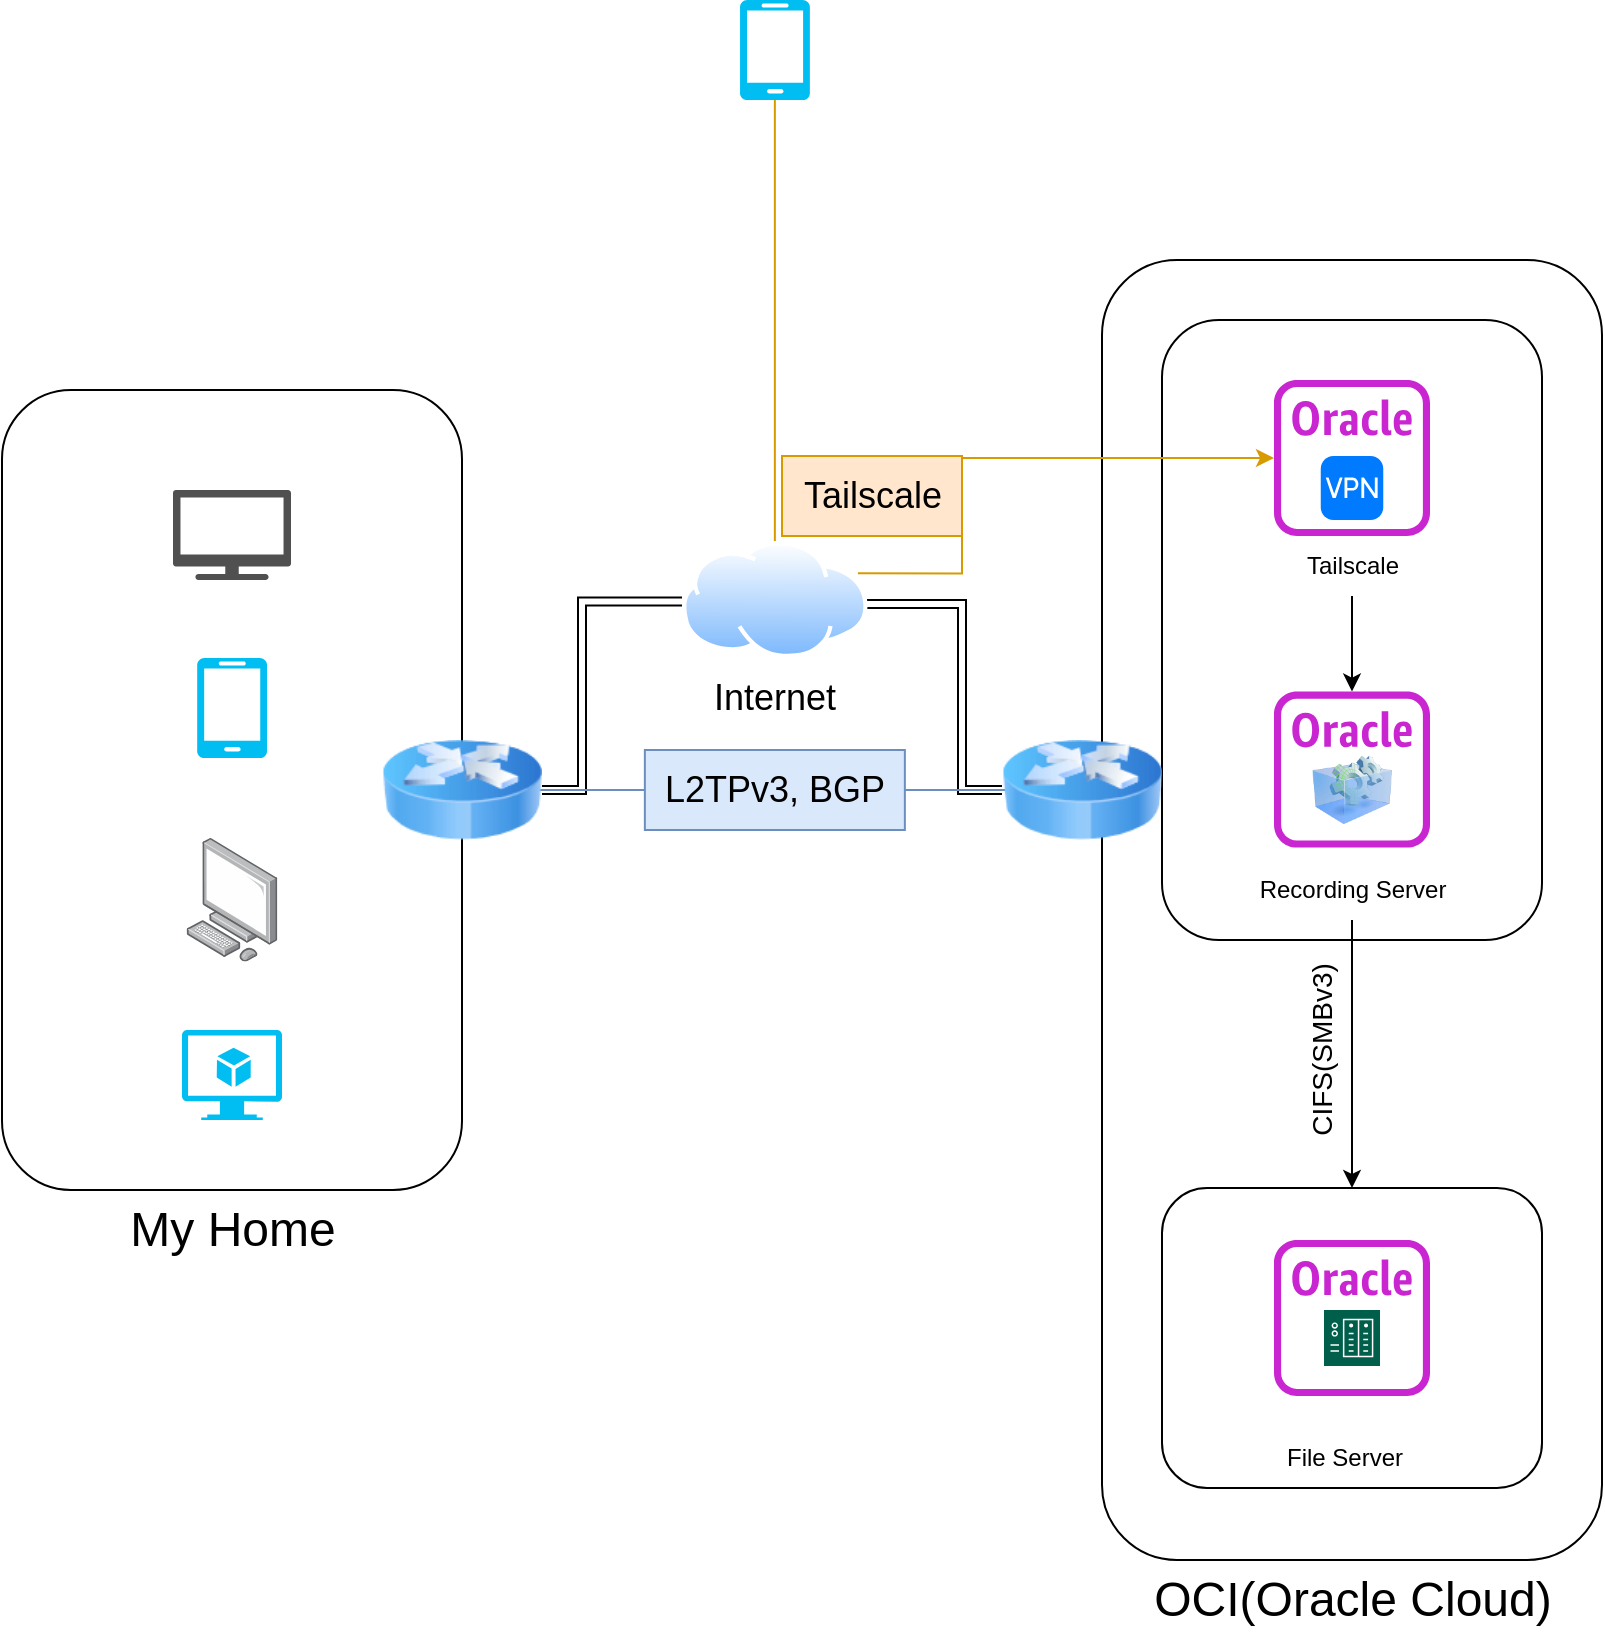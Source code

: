 <mxfile version="25.0.3">
  <diagram name="ページ1" id="riWY38oSEVMUgosHOF8L">
    <mxGraphModel dx="1515" dy="1756" grid="1" gridSize="10" guides="1" tooltips="1" connect="1" arrows="1" fold="1" page="1" pageScale="1" pageWidth="827" pageHeight="1169" math="0" shadow="0">
      <root>
        <mxCell id="0" />
        <mxCell id="1" parent="0" />
        <mxCell id="ayFKyODhTmOq1JHIImk2-12" value="" style="rounded=1;whiteSpace=wrap;html=1;" parent="1" vertex="1">
          <mxGeometry x="550" y="-20" width="250" height="650" as="geometry" />
        </mxCell>
        <mxCell id="ayFKyODhTmOq1JHIImk2-3" value="" style="rounded=1;whiteSpace=wrap;html=1;" parent="1" vertex="1">
          <mxGeometry y="45" width="230" height="400" as="geometry" />
        </mxCell>
        <mxCell id="ayFKyODhTmOq1JHIImk2-4" value="&lt;font style=&quot;font-size: 24px;&quot;&gt;My Home&lt;/font&gt;" style="text;html=1;align=center;verticalAlign=middle;resizable=0;points=[];autosize=1;strokeColor=none;fillColor=none;" parent="1" vertex="1">
          <mxGeometry x="50" y="445" width="130" height="40" as="geometry" />
        </mxCell>
        <mxCell id="ayFKyODhTmOq1JHIImk2-5" value="" style="rounded=1;whiteSpace=wrap;html=1;" parent="1" vertex="1">
          <mxGeometry x="580" y="10" width="190" height="310" as="geometry" />
        </mxCell>
        <mxCell id="ayFKyODhTmOq1JHIImk2-1" value="" style="sketch=0;outlineConnect=0;fontColor=#232F3E;gradientColor=none;fillColor=#C925D1;strokeColor=none;dashed=0;verticalLabelPosition=bottom;verticalAlign=top;align=center;html=1;fontSize=12;fontStyle=0;aspect=fixed;pointerEvents=1;shape=mxgraph.aws4.rds_oracle_instance_alt;" parent="1" vertex="1">
          <mxGeometry x="636" y="195.8" width="78" height="78" as="geometry" />
        </mxCell>
        <mxCell id="ayFKyODhTmOq1JHIImk2-7" style="edgeStyle=orthogonalEdgeStyle;rounded=0;orthogonalLoop=1;jettySize=auto;html=1;entryX=1;entryY=0.5;entryDx=0;entryDy=0;shape=link;exitX=0;exitY=0.5;exitDx=0;exitDy=0;exitPerimeter=0;" parent="1" edge="1" target="L0Lygmf6UdGT1wYShLKi-3">
          <mxGeometry relative="1" as="geometry">
            <mxPoint x="340" y="150.75" as="sourcePoint" />
            <mxPoint x="270" y="245" as="targetPoint" />
            <Array as="points">
              <mxPoint x="290" y="151" />
              <mxPoint x="290" y="245" />
              <mxPoint x="270" y="245" />
            </Array>
          </mxGeometry>
        </mxCell>
        <mxCell id="ayFKyODhTmOq1JHIImk2-38" value="" style="edgeStyle=orthogonalEdgeStyle;rounded=0;orthogonalLoop=1;jettySize=auto;html=1;fillColor=#dae8fc;strokeColor=#6c8ebf;" parent="1" source="ayFKyODhTmOq1JHIImk2-8" edge="1">
          <mxGeometry relative="1" as="geometry">
            <mxPoint x="245.2" y="245" as="targetPoint" />
          </mxGeometry>
        </mxCell>
        <mxCell id="ayFKyODhTmOq1JHIImk2-13" value="" style="rounded=1;whiteSpace=wrap;html=1;" parent="1" vertex="1">
          <mxGeometry x="580" y="444" width="190" height="150" as="geometry" />
        </mxCell>
        <mxCell id="ayFKyODhTmOq1JHIImk2-8" value="&lt;font style=&quot;font-size: 18px;&quot;&gt;L2TPv3, BGP&lt;/font&gt;" style="text;html=1;align=center;verticalAlign=middle;resizable=0;points=[];autosize=1;strokeColor=#6c8ebf;fillColor=#dae8fc;rotation=0;" parent="1" vertex="1">
          <mxGeometry x="321.43" y="225" width="130" height="40" as="geometry" />
        </mxCell>
        <mxCell id="ayFKyODhTmOq1JHIImk2-15" style="edgeStyle=orthogonalEdgeStyle;rounded=0;orthogonalLoop=1;jettySize=auto;html=1;entryX=0.5;entryY=0;entryDx=0;entryDy=0;" parent="1" source="ayFKyODhTmOq1JHIImk2-11" target="ayFKyODhTmOq1JHIImk2-13" edge="1">
          <mxGeometry relative="1" as="geometry" />
        </mxCell>
        <mxCell id="ayFKyODhTmOq1JHIImk2-11" value="Recording Server" style="text;html=1;align=center;verticalAlign=middle;resizable=0;points=[];autosize=1;strokeColor=none;fillColor=none;" parent="1" vertex="1">
          <mxGeometry x="615" y="280" width="120" height="30" as="geometry" />
        </mxCell>
        <mxCell id="ayFKyODhTmOq1JHIImk2-14" value="File Server" style="text;html=1;align=center;verticalAlign=middle;resizable=0;points=[];autosize=1;strokeColor=none;fillColor=none;" parent="1" vertex="1">
          <mxGeometry x="631" y="564" width="80" height="30" as="geometry" />
        </mxCell>
        <mxCell id="ayFKyODhTmOq1JHIImk2-16" value="&lt;font style=&quot;font-size: 14px;&quot;&gt;CIFS(SMBv3)&lt;/font&gt;" style="text;html=1;align=center;verticalAlign=middle;resizable=0;points=[];autosize=1;strokeColor=none;fillColor=none;rotation=-90;" parent="1" vertex="1">
          <mxGeometry x="605.2" y="360" width="110" height="30" as="geometry" />
        </mxCell>
        <mxCell id="ayFKyODhTmOq1JHIImk2-17" value="" style="sketch=0;pointerEvents=1;shadow=0;dashed=0;html=1;strokeColor=none;fillColor=#505050;labelPosition=center;verticalLabelPosition=bottom;verticalAlign=top;outlineConnect=0;align=center;shape=mxgraph.office.devices.tv;" parent="1" vertex="1">
          <mxGeometry x="85.5" y="95" width="59" height="45" as="geometry" />
        </mxCell>
        <mxCell id="ayFKyODhTmOq1JHIImk2-21" value="" style="verticalLabelPosition=bottom;html=1;verticalAlign=top;align=center;strokeColor=none;fillColor=#00BEF2;shape=mxgraph.azure.mobile;pointerEvents=1;" parent="1" vertex="1">
          <mxGeometry x="97.5" y="179" width="35" height="50" as="geometry" />
        </mxCell>
        <mxCell id="ayFKyODhTmOq1JHIImk2-22" value="" style="image;points=[];aspect=fixed;html=1;align=center;shadow=0;dashed=0;image=img/lib/allied_telesis/computer_and_terminals/Personal_Computer.svg;" parent="1" vertex="1">
          <mxGeometry x="92.2" y="269" width="45.6" height="61.8" as="geometry" />
        </mxCell>
        <mxCell id="ayFKyODhTmOq1JHIImk2-23" value="" style="verticalLabelPosition=bottom;html=1;verticalAlign=top;align=center;strokeColor=none;fillColor=#00BEF2;shape=mxgraph.azure.virtual_machine_feature;pointerEvents=1;" parent="1" vertex="1">
          <mxGeometry x="90" y="365" width="50" height="45" as="geometry" />
        </mxCell>
        <mxCell id="ayFKyODhTmOq1JHIImk2-27" value="" style="sketch=0;outlineConnect=0;fontColor=#232F3E;gradientColor=none;fillColor=#C925D1;strokeColor=none;dashed=0;verticalLabelPosition=bottom;verticalAlign=top;align=center;html=1;fontSize=12;fontStyle=0;aspect=fixed;pointerEvents=1;shape=mxgraph.aws4.rds_oracle_instance_alt;" parent="1" vertex="1">
          <mxGeometry x="636" y="40" width="78" height="78" as="geometry" />
        </mxCell>
        <mxCell id="ayFKyODhTmOq1JHIImk2-29" value="" style="edgeStyle=orthogonalEdgeStyle;rounded=0;orthogonalLoop=1;jettySize=auto;html=1;" parent="1" source="ayFKyODhTmOq1JHIImk2-28" target="ayFKyODhTmOq1JHIImk2-1" edge="1">
          <mxGeometry relative="1" as="geometry" />
        </mxCell>
        <mxCell id="ayFKyODhTmOq1JHIImk2-28" value="Tailscale" style="text;html=1;align=center;verticalAlign=middle;resizable=0;points=[];autosize=1;strokeColor=none;fillColor=none;" parent="1" vertex="1">
          <mxGeometry x="640" y="118" width="70" height="30" as="geometry" />
        </mxCell>
        <mxCell id="ayFKyODhTmOq1JHIImk2-31" value="&lt;font style=&quot;font-size: 24px;&quot;&gt;OCI(Oracle Cloud)&lt;/font&gt;" style="text;html=1;align=center;verticalAlign=middle;resizable=0;points=[];autosize=1;strokeColor=none;fillColor=none;" parent="1" vertex="1">
          <mxGeometry x="565" y="630" width="220" height="40" as="geometry" />
        </mxCell>
        <mxCell id="ayFKyODhTmOq1JHIImk2-34" value="" style="edgeStyle=orthogonalEdgeStyle;rounded=0;orthogonalLoop=1;jettySize=auto;html=1;entryX=0.996;entryY=0.538;entryDx=0;entryDy=0;entryPerimeter=0;shape=link;exitX=0;exitY=0.5;exitDx=0;exitDy=0;" parent="1" source="L0Lygmf6UdGT1wYShLKi-4" target="ayFKyODhTmOq1JHIImk2-25" edge="1">
          <mxGeometry relative="1" as="geometry">
            <mxPoint x="550" y="245" as="sourcePoint" />
            <mxPoint x="245" y="245" as="targetPoint" />
            <Array as="points">
              <mxPoint x="480" y="245" />
              <mxPoint x="480" y="152" />
            </Array>
          </mxGeometry>
        </mxCell>
        <mxCell id="ayFKyODhTmOq1JHIImk2-25" value="&lt;font style=&quot;font-size: 18px;&quot;&gt;Internet&lt;/font&gt;" style="image;aspect=fixed;perimeter=ellipsePerimeter;html=1;align=center;shadow=0;dashed=0;spacingTop=3;image=img/lib/active_directory/internet_cloud.svg;" parent="1" vertex="1">
          <mxGeometry x="340" y="120.5" width="92.86" height="58.5" as="geometry" />
        </mxCell>
        <mxCell id="ayFKyODhTmOq1JHIImk2-37" style="edgeStyle=orthogonalEdgeStyle;rounded=0;orthogonalLoop=1;jettySize=auto;html=1;entryX=0.127;entryY=0.5;entryDx=0;entryDy=0;entryPerimeter=0;fillColor=#dae8fc;strokeColor=#6c8ebf;" parent="1" source="ayFKyODhTmOq1JHIImk2-8" edge="1">
          <mxGeometry relative="1" as="geometry">
            <mxPoint x="557.01" y="245" as="targetPoint" />
          </mxGeometry>
        </mxCell>
        <mxCell id="ayFKyODhTmOq1JHIImk2-40" style="edgeStyle=orthogonalEdgeStyle;rounded=0;orthogonalLoop=1;jettySize=auto;html=1;entryX=0.5;entryY=0;entryDx=0;entryDy=0;fillColor=#ffe6cc;strokeColor=#d79b00;endArrow=none;endFill=0;" parent="1" source="ayFKyODhTmOq1JHIImk2-39" target="ayFKyODhTmOq1JHIImk2-25" edge="1">
          <mxGeometry relative="1" as="geometry" />
        </mxCell>
        <mxCell id="ayFKyODhTmOq1JHIImk2-39" value="" style="verticalLabelPosition=bottom;html=1;verticalAlign=top;align=center;strokeColor=none;fillColor=#00BEF2;shape=mxgraph.azure.mobile;pointerEvents=1;" parent="1" vertex="1">
          <mxGeometry x="368.93" y="-150" width="35" height="50" as="geometry" />
        </mxCell>
        <mxCell id="ayFKyODhTmOq1JHIImk2-42" value="&lt;font style=&quot;font-size: 18px;&quot;&gt;Tailscale&lt;/font&gt;" style="text;html=1;align=center;verticalAlign=middle;resizable=0;points=[];autosize=1;strokeColor=#d79b00;fillColor=#ffe6cc;rotation=0;" parent="1" vertex="1">
          <mxGeometry x="390" y="78" width="90" height="40" as="geometry" />
        </mxCell>
        <mxCell id="ayFKyODhTmOq1JHIImk2-41" style="edgeStyle=orthogonalEdgeStyle;rounded=0;orthogonalLoop=1;jettySize=auto;html=1;exitX=1;exitY=0.25;exitDx=0;exitDy=0;fillColor=#ffe6cc;strokeColor=#d79b00;" parent="1" source="ayFKyODhTmOq1JHIImk2-25" target="ayFKyODhTmOq1JHIImk2-27" edge="1">
          <mxGeometry relative="1" as="geometry">
            <Array as="points">
              <mxPoint x="480" y="137" />
              <mxPoint x="480" y="79" />
            </Array>
          </mxGeometry>
        </mxCell>
        <mxCell id="L0Lygmf6UdGT1wYShLKi-3" value="" style="image;html=1;image=img/lib/clip_art/networking/Router_Icon_128x128.png" vertex="1" parent="1">
          <mxGeometry x="190" y="205" width="80" height="80" as="geometry" />
        </mxCell>
        <mxCell id="L0Lygmf6UdGT1wYShLKi-4" value="" style="image;html=1;image=img/lib/clip_art/networking/Router_Icon_128x128.png" vertex="1" parent="1">
          <mxGeometry x="500" y="205" width="80" height="80" as="geometry" />
        </mxCell>
        <mxCell id="L0Lygmf6UdGT1wYShLKi-5" value="" style="sketch=0;pointerEvents=1;shadow=0;dashed=0;html=1;strokeColor=none;fillColor=#005F4B;labelPosition=center;verticalLabelPosition=bottom;verticalAlign=top;align=center;outlineConnect=0;shape=mxgraph.veeam2.nas;" vertex="1" parent="1">
          <mxGeometry x="661" y="505" width="28.0" height="28.0" as="geometry" />
        </mxCell>
        <mxCell id="L0Lygmf6UdGT1wYShLKi-6" value="" style="sketch=0;outlineConnect=0;fontColor=#232F3E;gradientColor=none;fillColor=#C925D1;strokeColor=none;dashed=0;verticalLabelPosition=bottom;verticalAlign=top;align=center;html=1;fontSize=12;fontStyle=0;aspect=fixed;pointerEvents=1;shape=mxgraph.aws4.rds_oracle_instance_alt;" vertex="1" parent="1">
          <mxGeometry x="636" y="470" width="78" height="78" as="geometry" />
        </mxCell>
        <mxCell id="L0Lygmf6UdGT1wYShLKi-7" value="" style="html=1;strokeWidth=1;shadow=0;dashed=0;shape=mxgraph.ios7.misc.vpn;fillColor=#007AFF;strokeColor=none;buttonText=;strokeColor2=#222222;fontColor=#222222;fontSize=8;verticalLabelPosition=bottom;verticalAlign=top;align=center;sketch=0;" vertex="1" parent="1">
          <mxGeometry x="659.38" y="78" width="31.25" height="32" as="geometry" />
        </mxCell>
        <mxCell id="L0Lygmf6UdGT1wYShLKi-8" value="" style="image;html=1;image=img/lib/clip_art/computers/Virtual_Application_128x128.png" vertex="1" parent="1">
          <mxGeometry x="655" y="225" width="40" height="40" as="geometry" />
        </mxCell>
      </root>
    </mxGraphModel>
  </diagram>
</mxfile>

